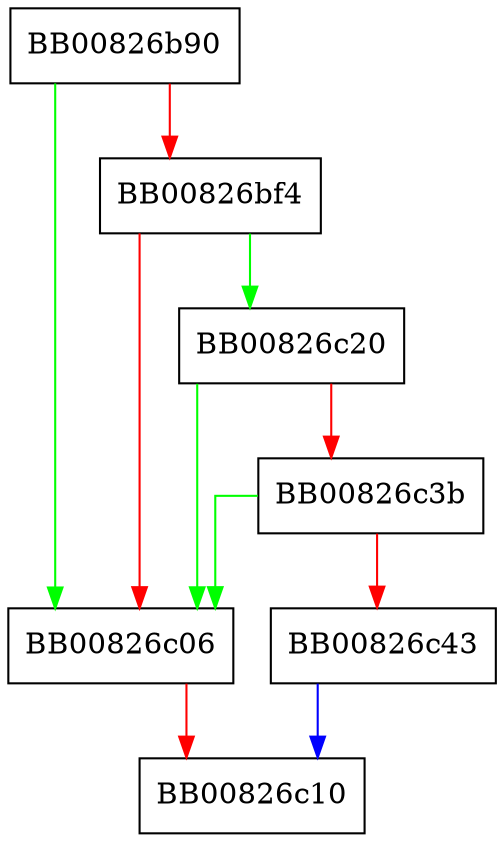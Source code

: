 digraph ossl_siv128_aad {
  node [shape="box"];
  graph [splines=ortho];
  BB00826b90 -> BB00826c06 [color="green"];
  BB00826b90 -> BB00826bf4 [color="red"];
  BB00826bf4 -> BB00826c20 [color="green"];
  BB00826bf4 -> BB00826c06 [color="red"];
  BB00826c06 -> BB00826c10 [color="red"];
  BB00826c20 -> BB00826c06 [color="green"];
  BB00826c20 -> BB00826c3b [color="red"];
  BB00826c3b -> BB00826c06 [color="green"];
  BB00826c3b -> BB00826c43 [color="red"];
  BB00826c43 -> BB00826c10 [color="blue"];
}